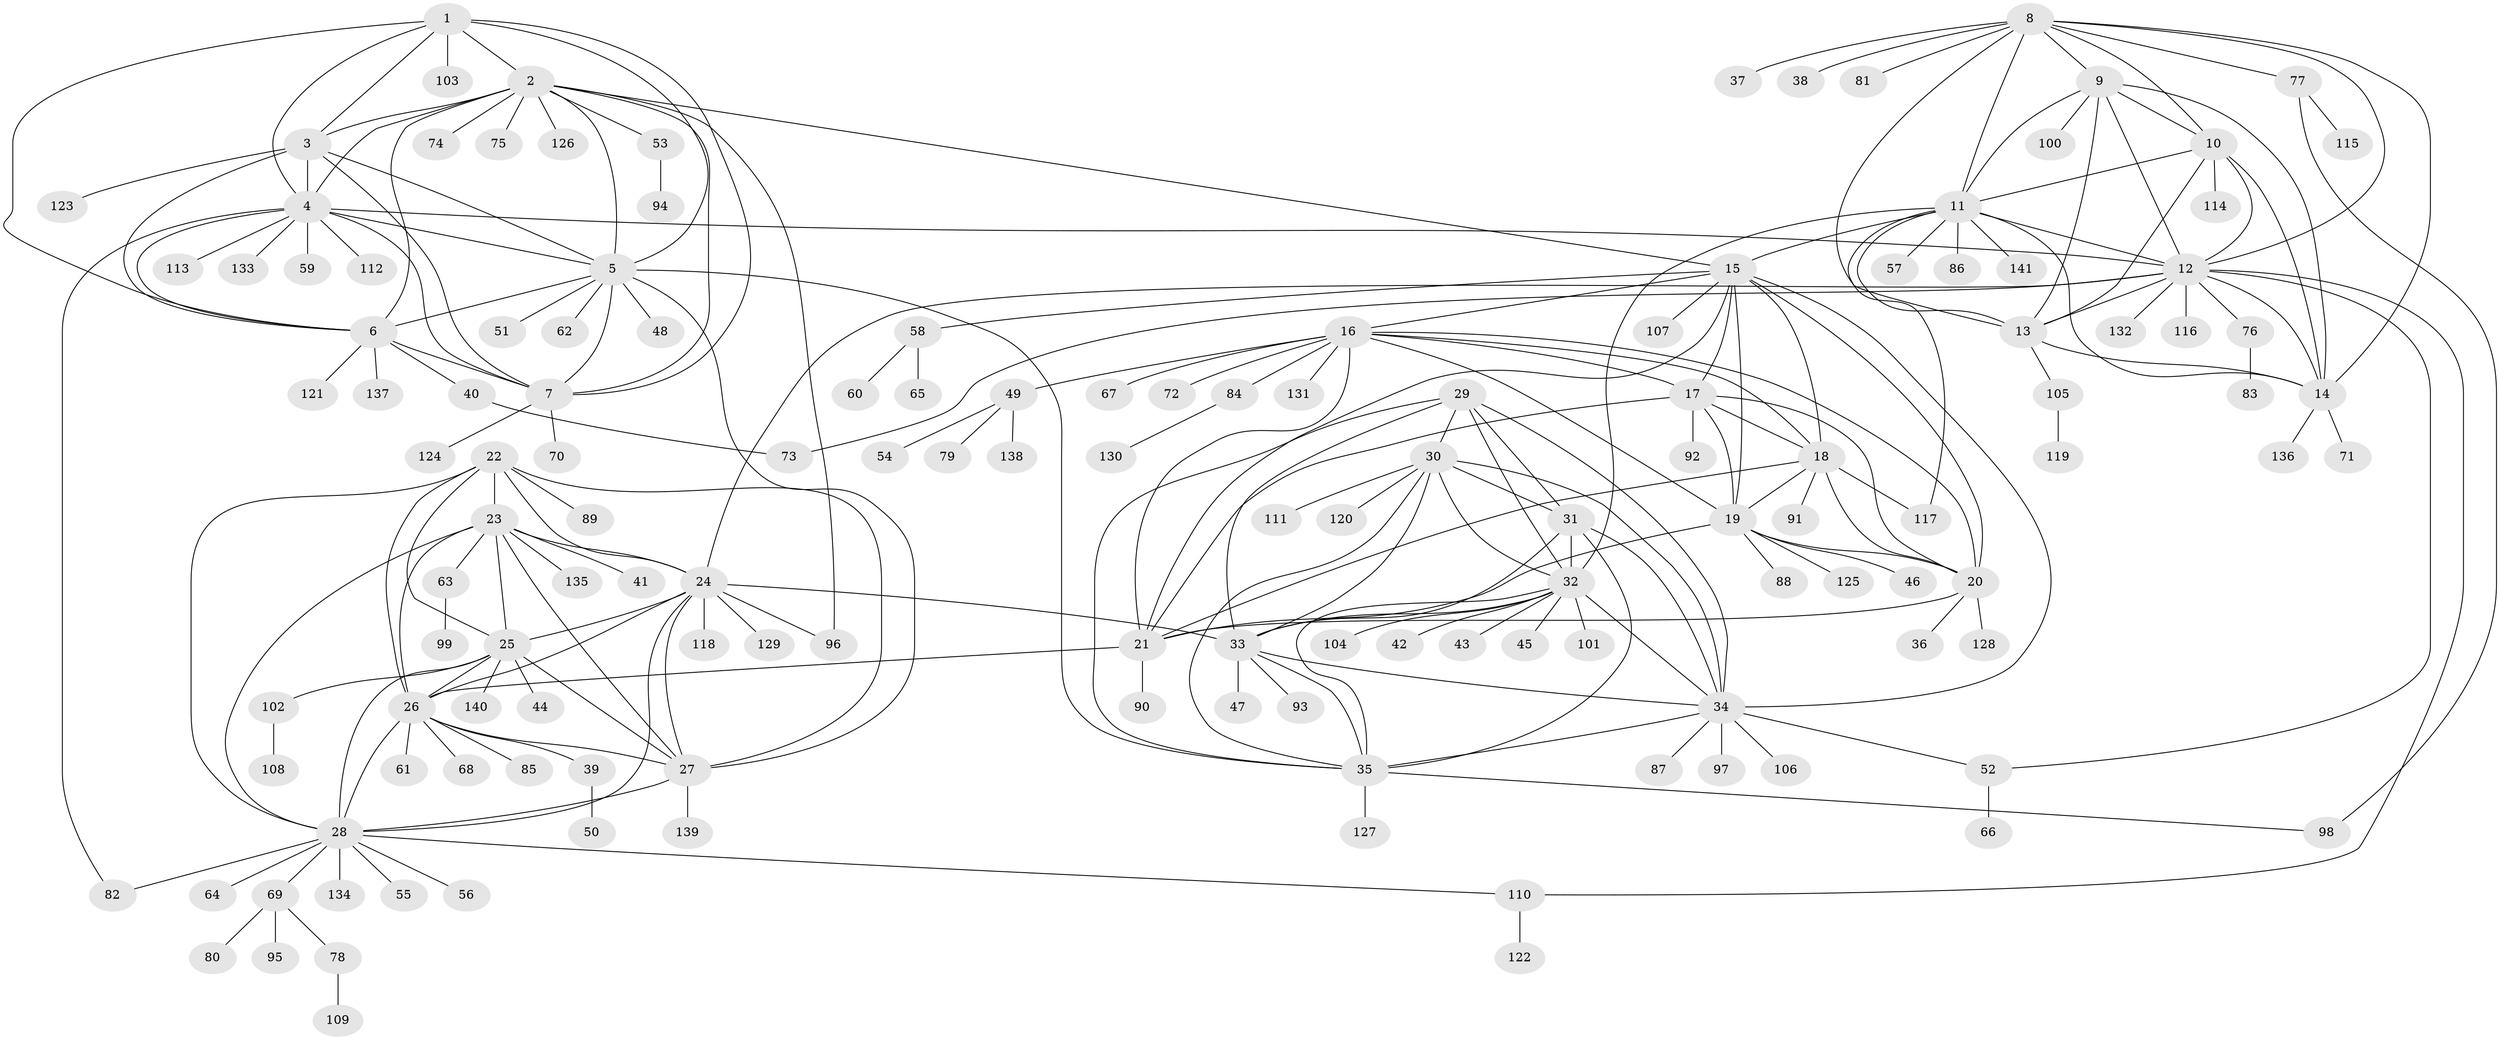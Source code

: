 // coarse degree distribution, {5: 0.05714285714285714, 9: 0.02857142857142857, 18: 0.014285714285714285, 3: 0.07142857142857142, 13: 0.014285714285714285, 4: 0.08571428571428572, 14: 0.014285714285714285, 10: 0.014285714285714285, 7: 0.014285714285714285, 1: 0.6142857142857143, 2: 0.07142857142857142}
// Generated by graph-tools (version 1.1) at 2025/19/03/04/25 18:19:30]
// undirected, 141 vertices, 228 edges
graph export_dot {
graph [start="1"]
  node [color=gray90,style=filled];
  1;
  2;
  3;
  4;
  5;
  6;
  7;
  8;
  9;
  10;
  11;
  12;
  13;
  14;
  15;
  16;
  17;
  18;
  19;
  20;
  21;
  22;
  23;
  24;
  25;
  26;
  27;
  28;
  29;
  30;
  31;
  32;
  33;
  34;
  35;
  36;
  37;
  38;
  39;
  40;
  41;
  42;
  43;
  44;
  45;
  46;
  47;
  48;
  49;
  50;
  51;
  52;
  53;
  54;
  55;
  56;
  57;
  58;
  59;
  60;
  61;
  62;
  63;
  64;
  65;
  66;
  67;
  68;
  69;
  70;
  71;
  72;
  73;
  74;
  75;
  76;
  77;
  78;
  79;
  80;
  81;
  82;
  83;
  84;
  85;
  86;
  87;
  88;
  89;
  90;
  91;
  92;
  93;
  94;
  95;
  96;
  97;
  98;
  99;
  100;
  101;
  102;
  103;
  104;
  105;
  106;
  107;
  108;
  109;
  110;
  111;
  112;
  113;
  114;
  115;
  116;
  117;
  118;
  119;
  120;
  121;
  122;
  123;
  124;
  125;
  126;
  127;
  128;
  129;
  130;
  131;
  132;
  133;
  134;
  135;
  136;
  137;
  138;
  139;
  140;
  141;
  1 -- 2;
  1 -- 3;
  1 -- 4;
  1 -- 5;
  1 -- 6;
  1 -- 7;
  1 -- 103;
  2 -- 3;
  2 -- 4;
  2 -- 5;
  2 -- 6;
  2 -- 7;
  2 -- 15;
  2 -- 53;
  2 -- 74;
  2 -- 75;
  2 -- 96;
  2 -- 126;
  3 -- 4;
  3 -- 5;
  3 -- 6;
  3 -- 7;
  3 -- 123;
  4 -- 5;
  4 -- 6;
  4 -- 7;
  4 -- 12;
  4 -- 59;
  4 -- 82;
  4 -- 112;
  4 -- 113;
  4 -- 133;
  5 -- 6;
  5 -- 7;
  5 -- 27;
  5 -- 35;
  5 -- 48;
  5 -- 51;
  5 -- 62;
  6 -- 7;
  6 -- 40;
  6 -- 121;
  6 -- 137;
  7 -- 70;
  7 -- 124;
  8 -- 9;
  8 -- 10;
  8 -- 11;
  8 -- 12;
  8 -- 13;
  8 -- 14;
  8 -- 37;
  8 -- 38;
  8 -- 77;
  8 -- 81;
  9 -- 10;
  9 -- 11;
  9 -- 12;
  9 -- 13;
  9 -- 14;
  9 -- 100;
  10 -- 11;
  10 -- 12;
  10 -- 13;
  10 -- 14;
  10 -- 114;
  11 -- 12;
  11 -- 13;
  11 -- 14;
  11 -- 15;
  11 -- 32;
  11 -- 57;
  11 -- 86;
  11 -- 117;
  11 -- 141;
  12 -- 13;
  12 -- 14;
  12 -- 24;
  12 -- 52;
  12 -- 73;
  12 -- 76;
  12 -- 110;
  12 -- 116;
  12 -- 132;
  13 -- 14;
  13 -- 105;
  14 -- 71;
  14 -- 136;
  15 -- 16;
  15 -- 17;
  15 -- 18;
  15 -- 19;
  15 -- 20;
  15 -- 21;
  15 -- 34;
  15 -- 58;
  15 -- 107;
  16 -- 17;
  16 -- 18;
  16 -- 19;
  16 -- 20;
  16 -- 21;
  16 -- 49;
  16 -- 67;
  16 -- 72;
  16 -- 84;
  16 -- 131;
  17 -- 18;
  17 -- 19;
  17 -- 20;
  17 -- 21;
  17 -- 92;
  18 -- 19;
  18 -- 20;
  18 -- 21;
  18 -- 91;
  18 -- 117;
  19 -- 20;
  19 -- 21;
  19 -- 46;
  19 -- 88;
  19 -- 125;
  20 -- 21;
  20 -- 36;
  20 -- 128;
  21 -- 26;
  21 -- 90;
  22 -- 23;
  22 -- 24;
  22 -- 25;
  22 -- 26;
  22 -- 27;
  22 -- 28;
  22 -- 89;
  23 -- 24;
  23 -- 25;
  23 -- 26;
  23 -- 27;
  23 -- 28;
  23 -- 41;
  23 -- 63;
  23 -- 135;
  24 -- 25;
  24 -- 26;
  24 -- 27;
  24 -- 28;
  24 -- 33;
  24 -- 96;
  24 -- 118;
  24 -- 129;
  25 -- 26;
  25 -- 27;
  25 -- 28;
  25 -- 44;
  25 -- 102;
  25 -- 140;
  26 -- 27;
  26 -- 28;
  26 -- 39;
  26 -- 61;
  26 -- 68;
  26 -- 85;
  27 -- 28;
  27 -- 139;
  28 -- 55;
  28 -- 56;
  28 -- 64;
  28 -- 69;
  28 -- 82;
  28 -- 110;
  28 -- 134;
  29 -- 30;
  29 -- 31;
  29 -- 32;
  29 -- 33;
  29 -- 34;
  29 -- 35;
  30 -- 31;
  30 -- 32;
  30 -- 33;
  30 -- 34;
  30 -- 35;
  30 -- 111;
  30 -- 120;
  31 -- 32;
  31 -- 33;
  31 -- 34;
  31 -- 35;
  32 -- 33;
  32 -- 34;
  32 -- 35;
  32 -- 42;
  32 -- 43;
  32 -- 45;
  32 -- 101;
  32 -- 104;
  33 -- 34;
  33 -- 35;
  33 -- 47;
  33 -- 93;
  34 -- 35;
  34 -- 52;
  34 -- 87;
  34 -- 97;
  34 -- 106;
  35 -- 98;
  35 -- 127;
  39 -- 50;
  40 -- 73;
  49 -- 54;
  49 -- 79;
  49 -- 138;
  52 -- 66;
  53 -- 94;
  58 -- 60;
  58 -- 65;
  63 -- 99;
  69 -- 78;
  69 -- 80;
  69 -- 95;
  76 -- 83;
  77 -- 98;
  77 -- 115;
  78 -- 109;
  84 -- 130;
  102 -- 108;
  105 -- 119;
  110 -- 122;
}
